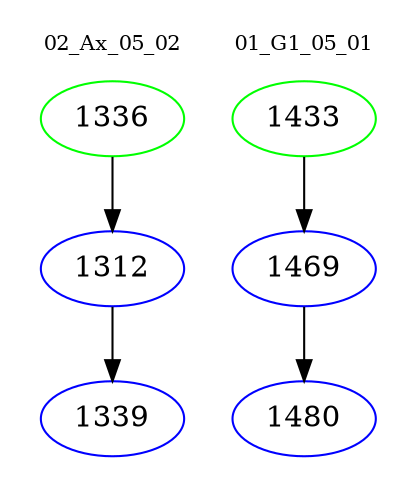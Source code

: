 digraph{
subgraph cluster_0 {
color = white
label = "02_Ax_05_02";
fontsize=10;
T0_1336 [label="1336", color="green"]
T0_1336 -> T0_1312 [color="black"]
T0_1312 [label="1312", color="blue"]
T0_1312 -> T0_1339 [color="black"]
T0_1339 [label="1339", color="blue"]
}
subgraph cluster_1 {
color = white
label = "01_G1_05_01";
fontsize=10;
T1_1433 [label="1433", color="green"]
T1_1433 -> T1_1469 [color="black"]
T1_1469 [label="1469", color="blue"]
T1_1469 -> T1_1480 [color="black"]
T1_1480 [label="1480", color="blue"]
}
}
